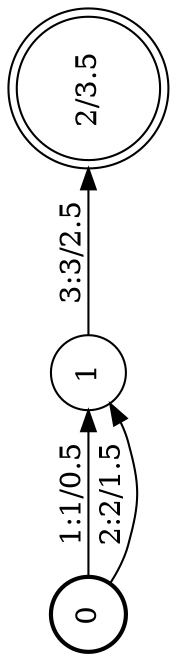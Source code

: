 digraph FST {
rankdir = LR;
size = "8.5,11";
center = 1;
orientation = Landscape;
ranksep = "0.4";
nodesep = "0.25";
0 [label = "0", shape = circle, style = bold, fontsize = 14]
	0 -> 1 [label = "1:1/0.5", fontsize = 14];
	0 -> 1 [label = "2:2/1.5", fontsize = 14];
1 [label = "1", shape = circle, style = solid, fontsize = 14]
	1 -> 2 [label = "3:3/2.5", fontsize = 14];
2 [label = "2/3.5", shape = doublecircle, style = solid, fontsize = 14]
}
